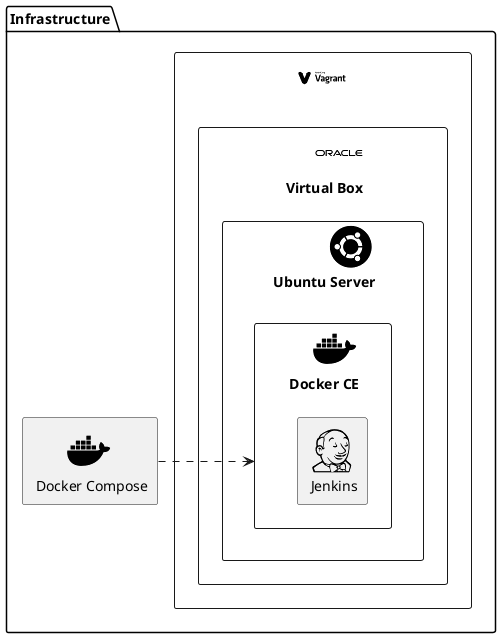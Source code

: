 @startuml
skinparam defaultTextAlignment center

' Icons from https://github.com/plantuml/plantuml-stdlib
!include <tupadr3/common>
!include <tupadr3/devicons2/oracle_original.puml>
!include <tupadr3/devicons2/vagrant_wordmark.puml>
!include <tupadr3/font-awesome-5/docker.puml>
!include <tupadr3/font-awesome-5/jenkins.puml>
!include <tupadr3/font-awesome-5/ubuntu.puml>


package  "Infrastructure" as i {
  FA5_DOCKER(dc, Docker Compose)

  DEV2_VAGRANT_WORDMARK(ivb) {
    DEV2_ORACLE_ORIGINAL(vbox, Virtual Box) {
      FA5_UBUNTU(vboxubuntu, Ubuntu Server) {
        FA5_DOCKER(vboxdockerce, Docker CE) {
          FA5_JENKINS(jk, Jenkins)
        }
      }
    }
  }

  dc ..right.> vboxdockerce
}

@enduml